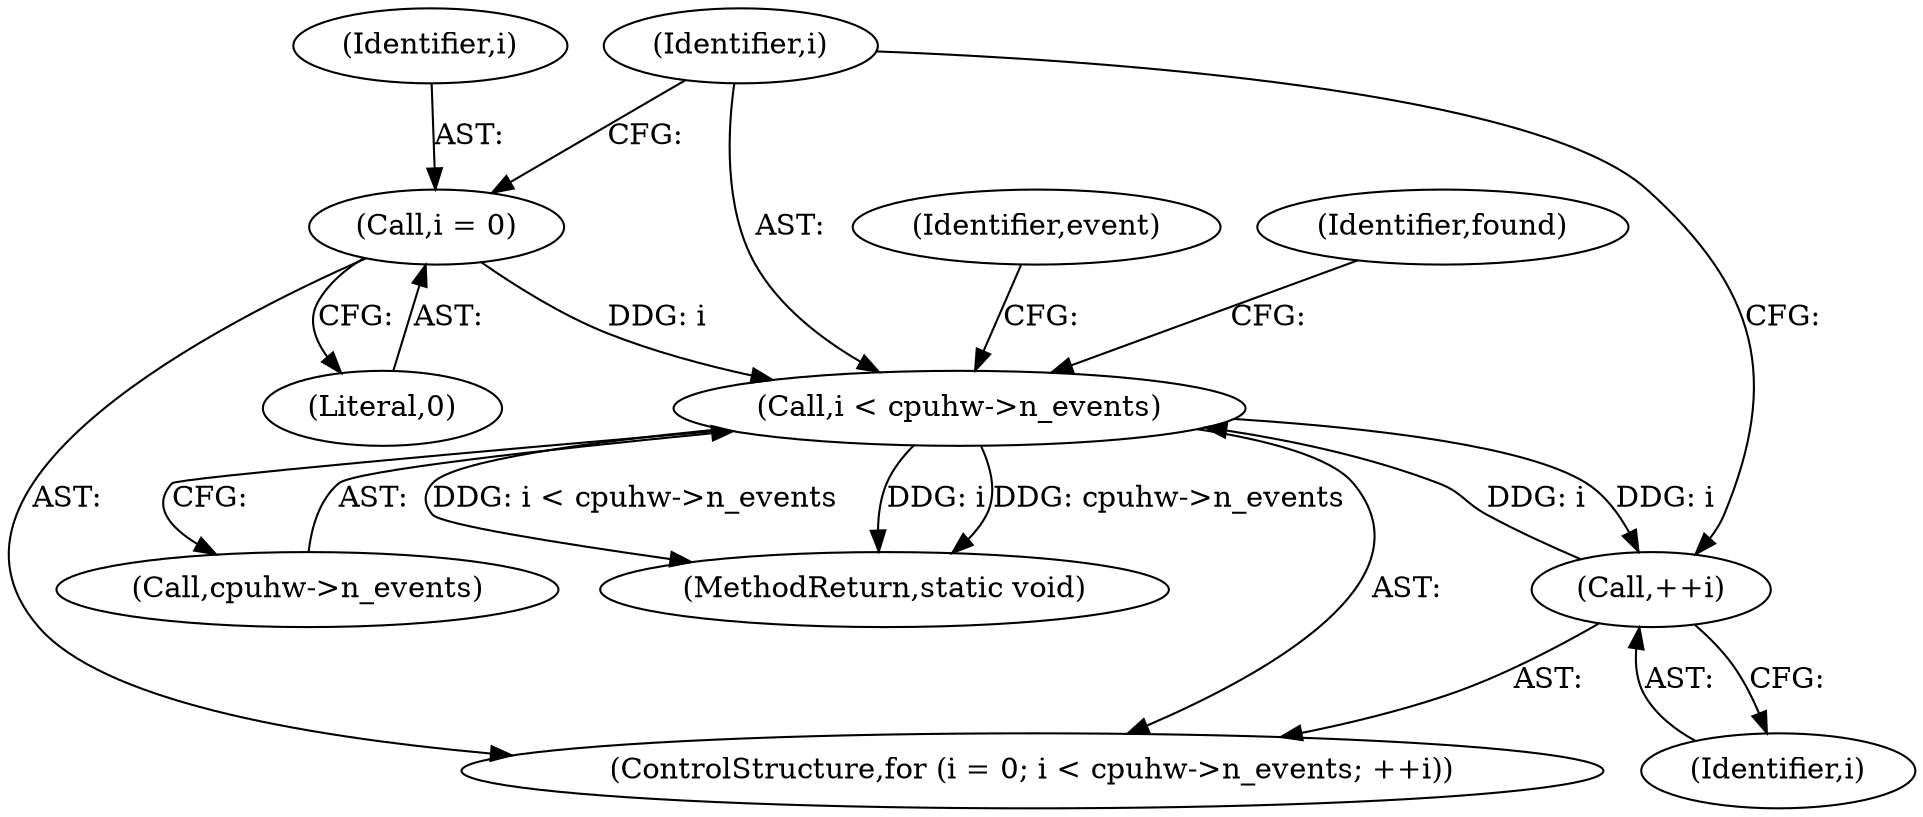 digraph "0_linux_0837e3242c73566fc1c0196b4ec61779c25ffc93@pointer" {
"1000145" [label="(Call,i < cpuhw->n_events)"];
"1000150" [label="(Call,++i)"];
"1000145" [label="(Call,i < cpuhw->n_events)"];
"1000142" [label="(Call,i = 0)"];
"1000141" [label="(ControlStructure,for (i = 0; i < cpuhw->n_events; ++i))"];
"1000154" [label="(Identifier,event)"];
"1000142" [label="(Call,i = 0)"];
"1000151" [label="(Identifier,i)"];
"1000144" [label="(Literal,0)"];
"1000143" [label="(Identifier,i)"];
"1000150" [label="(Call,++i)"];
"1000147" [label="(Call,cpuhw->n_events)"];
"1000249" [label="(MethodReturn,static void)"];
"1000145" [label="(Call,i < cpuhw->n_events)"];
"1000200" [label="(Identifier,found)"];
"1000146" [label="(Identifier,i)"];
"1000145" -> "1000141"  [label="AST: "];
"1000145" -> "1000147"  [label="CFG: "];
"1000146" -> "1000145"  [label="AST: "];
"1000147" -> "1000145"  [label="AST: "];
"1000154" -> "1000145"  [label="CFG: "];
"1000200" -> "1000145"  [label="CFG: "];
"1000145" -> "1000249"  [label="DDG: i < cpuhw->n_events"];
"1000145" -> "1000249"  [label="DDG: i"];
"1000145" -> "1000249"  [label="DDG: cpuhw->n_events"];
"1000150" -> "1000145"  [label="DDG: i"];
"1000142" -> "1000145"  [label="DDG: i"];
"1000145" -> "1000150"  [label="DDG: i"];
"1000150" -> "1000141"  [label="AST: "];
"1000150" -> "1000151"  [label="CFG: "];
"1000151" -> "1000150"  [label="AST: "];
"1000146" -> "1000150"  [label="CFG: "];
"1000142" -> "1000141"  [label="AST: "];
"1000142" -> "1000144"  [label="CFG: "];
"1000143" -> "1000142"  [label="AST: "];
"1000144" -> "1000142"  [label="AST: "];
"1000146" -> "1000142"  [label="CFG: "];
}
